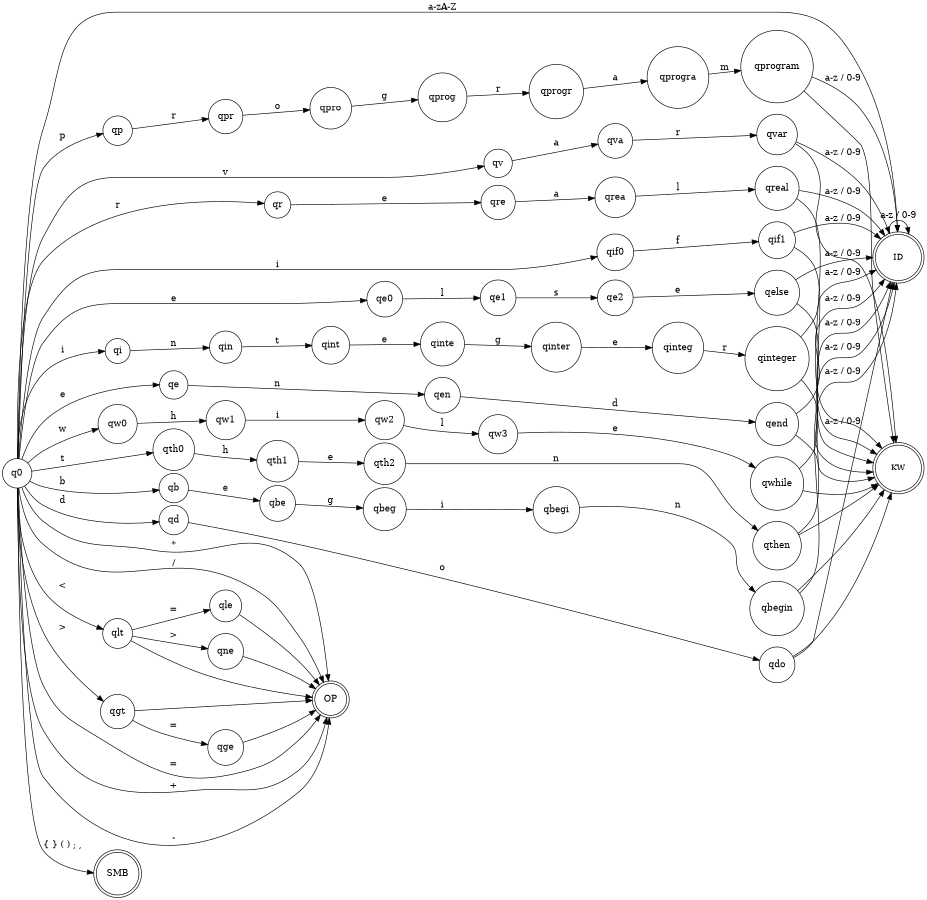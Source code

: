 digraph MicroPascalAFD {
    rankdir=LR;
    size="14,6";
    node [shape=circle];

    // Estado inicial
    q0 [label="q0"];

    // Estados finais com tamanho maior
    qid [label="ID", shape=doublecircle, width=1.0, height=1.0, fontsize=13,  pos="32,2!"];
    qkw [label="KW", shape=doublecircle, width=1.0, height=1.0, fontsize=13];
    qop [label="OP", shape=doublecircle];
    qsmb [label="SMB", shape=doublecircle];

    // Identificadores
    q0 -> qid [label="a-zA-Z"];
    qid -> qid [label="a-z / 0-9"];

    // ---------- Palavras-chave ----------
    q0 -> qp [label="p"];
    qp -> qpr [label="r"];
    qpr -> qpro [label="o"];
    qpro -> qprog [label="g"];
    qprog -> qprogr [label="r"];
    qprogr -> qprogra [label="a"];
    qprogra -> qprogram [label="m"];
    qprogram -> qkw [label=""];
    qprogram -> qid [label="a-z / 0-9"];

    q0 -> qv [label="v"];
    qv -> qva [label="a"];
    qva -> qvar [label="r"];
    qvar -> qkw [label=""];
    qvar -> qid [label="a-z / 0-9"];

    q0 -> qi [label="i"];
    qi -> qin [label="n"];
    qin -> qint [label="t"];
    qint -> qinte [label="e"];
    qinte -> qinter [label="g"];
    qinter -> qinteg [label="e"];
    qinteg -> qinteger [label="r"];
    qinteger -> qkw [label=""];
    qinteger -> qid [label="a-z / 0-9"];

    q0 -> qr [label="r"];
    qr -> qre [label="e"];
    qre -> qrea [label="a"];
    qrea -> qreal [label="l"];
    qreal -> qkw [label=""];
    qreal -> qid [label="a-z / 0-9"];

    q0 -> qb [label="b"];
    qb -> qbe [label="e"];
    qbe -> qbeg [label="g"];
    qbeg -> qbegi [label="i"];
    qbegi -> qbegin [label="n"];
    qbegin -> qkw [label=""];
    qbegin -> qid [label="a-z / 0-9"];

    q0 -> qe [label="e"];
    qe -> qen [label="n"];
    qen -> qend [label="d"];
    qend -> qkw [label=""];
    qend -> qid [label="a-z / 0-9"];

    q0 -> qif0 [label="i"];
    qif0 -> qif1 [label="f"];
    qif1 -> qkw [label=""];
    qif1 -> qid [label="a-z / 0-9"];

    q0 -> qth0 [label="t"];
    qth0 -> qth1 [label="h"];
    qth1 -> qth2 [label="e"];
    qth2 -> qthen [label="n"];
    qthen -> qkw [label=""];
    qthen -> qid [label="a-z / 0-9"];

    q0 -> qe0 [label="e"];
    qe0 -> qe1 [label="l"];
    qe1 -> qe2 [label="s"];
    qe2 -> qelse [label="e"];
    qelse -> qkw [label=""];
    qelse -> qid [label="a-z / 0-9"];

    q0 -> qw0 [label="w"];
    qw0 -> qw1 [label="h"];
    qw1 -> qw2 [label="i"];
    qw2 -> qw3 [label="l"];
    qw3 -> qwhile [label="e"];
    qwhile -> qkw [label=""];
    qwhile -> qid [label="a-z / 0-9"];

    q0 -> qd [label="d"];
    qd -> qdo [label="o"];
    qdo -> qkw [label=""];
    qdo -> qid [label="a-z / 0-9"];

    // ---------- Operadores ----------
    q0 -> qop [label="="];
    q0 -> qop [label="+"]; 
    q0 -> qop [label="-"];
    q0 -> qop [label="*"];
    q0 -> qop [label="/"];
    q0 -> qlt [label="<"];
    q0 -> qgt [label=">"];

    qlt -> qle [label="="];
    qlt -> qne [label=">"];
    qlt -> qop [label=""];

    qgt -> qge [label="="];
    qgt -> qop [label=""];

    qle -> qop [label=""];
    qge -> qop [label=""];
    qne -> qop [label=""];

    // ---------- Símbolos ----------
    q0 -> qsmb [label="{ } ( ) ; ,"];
}
